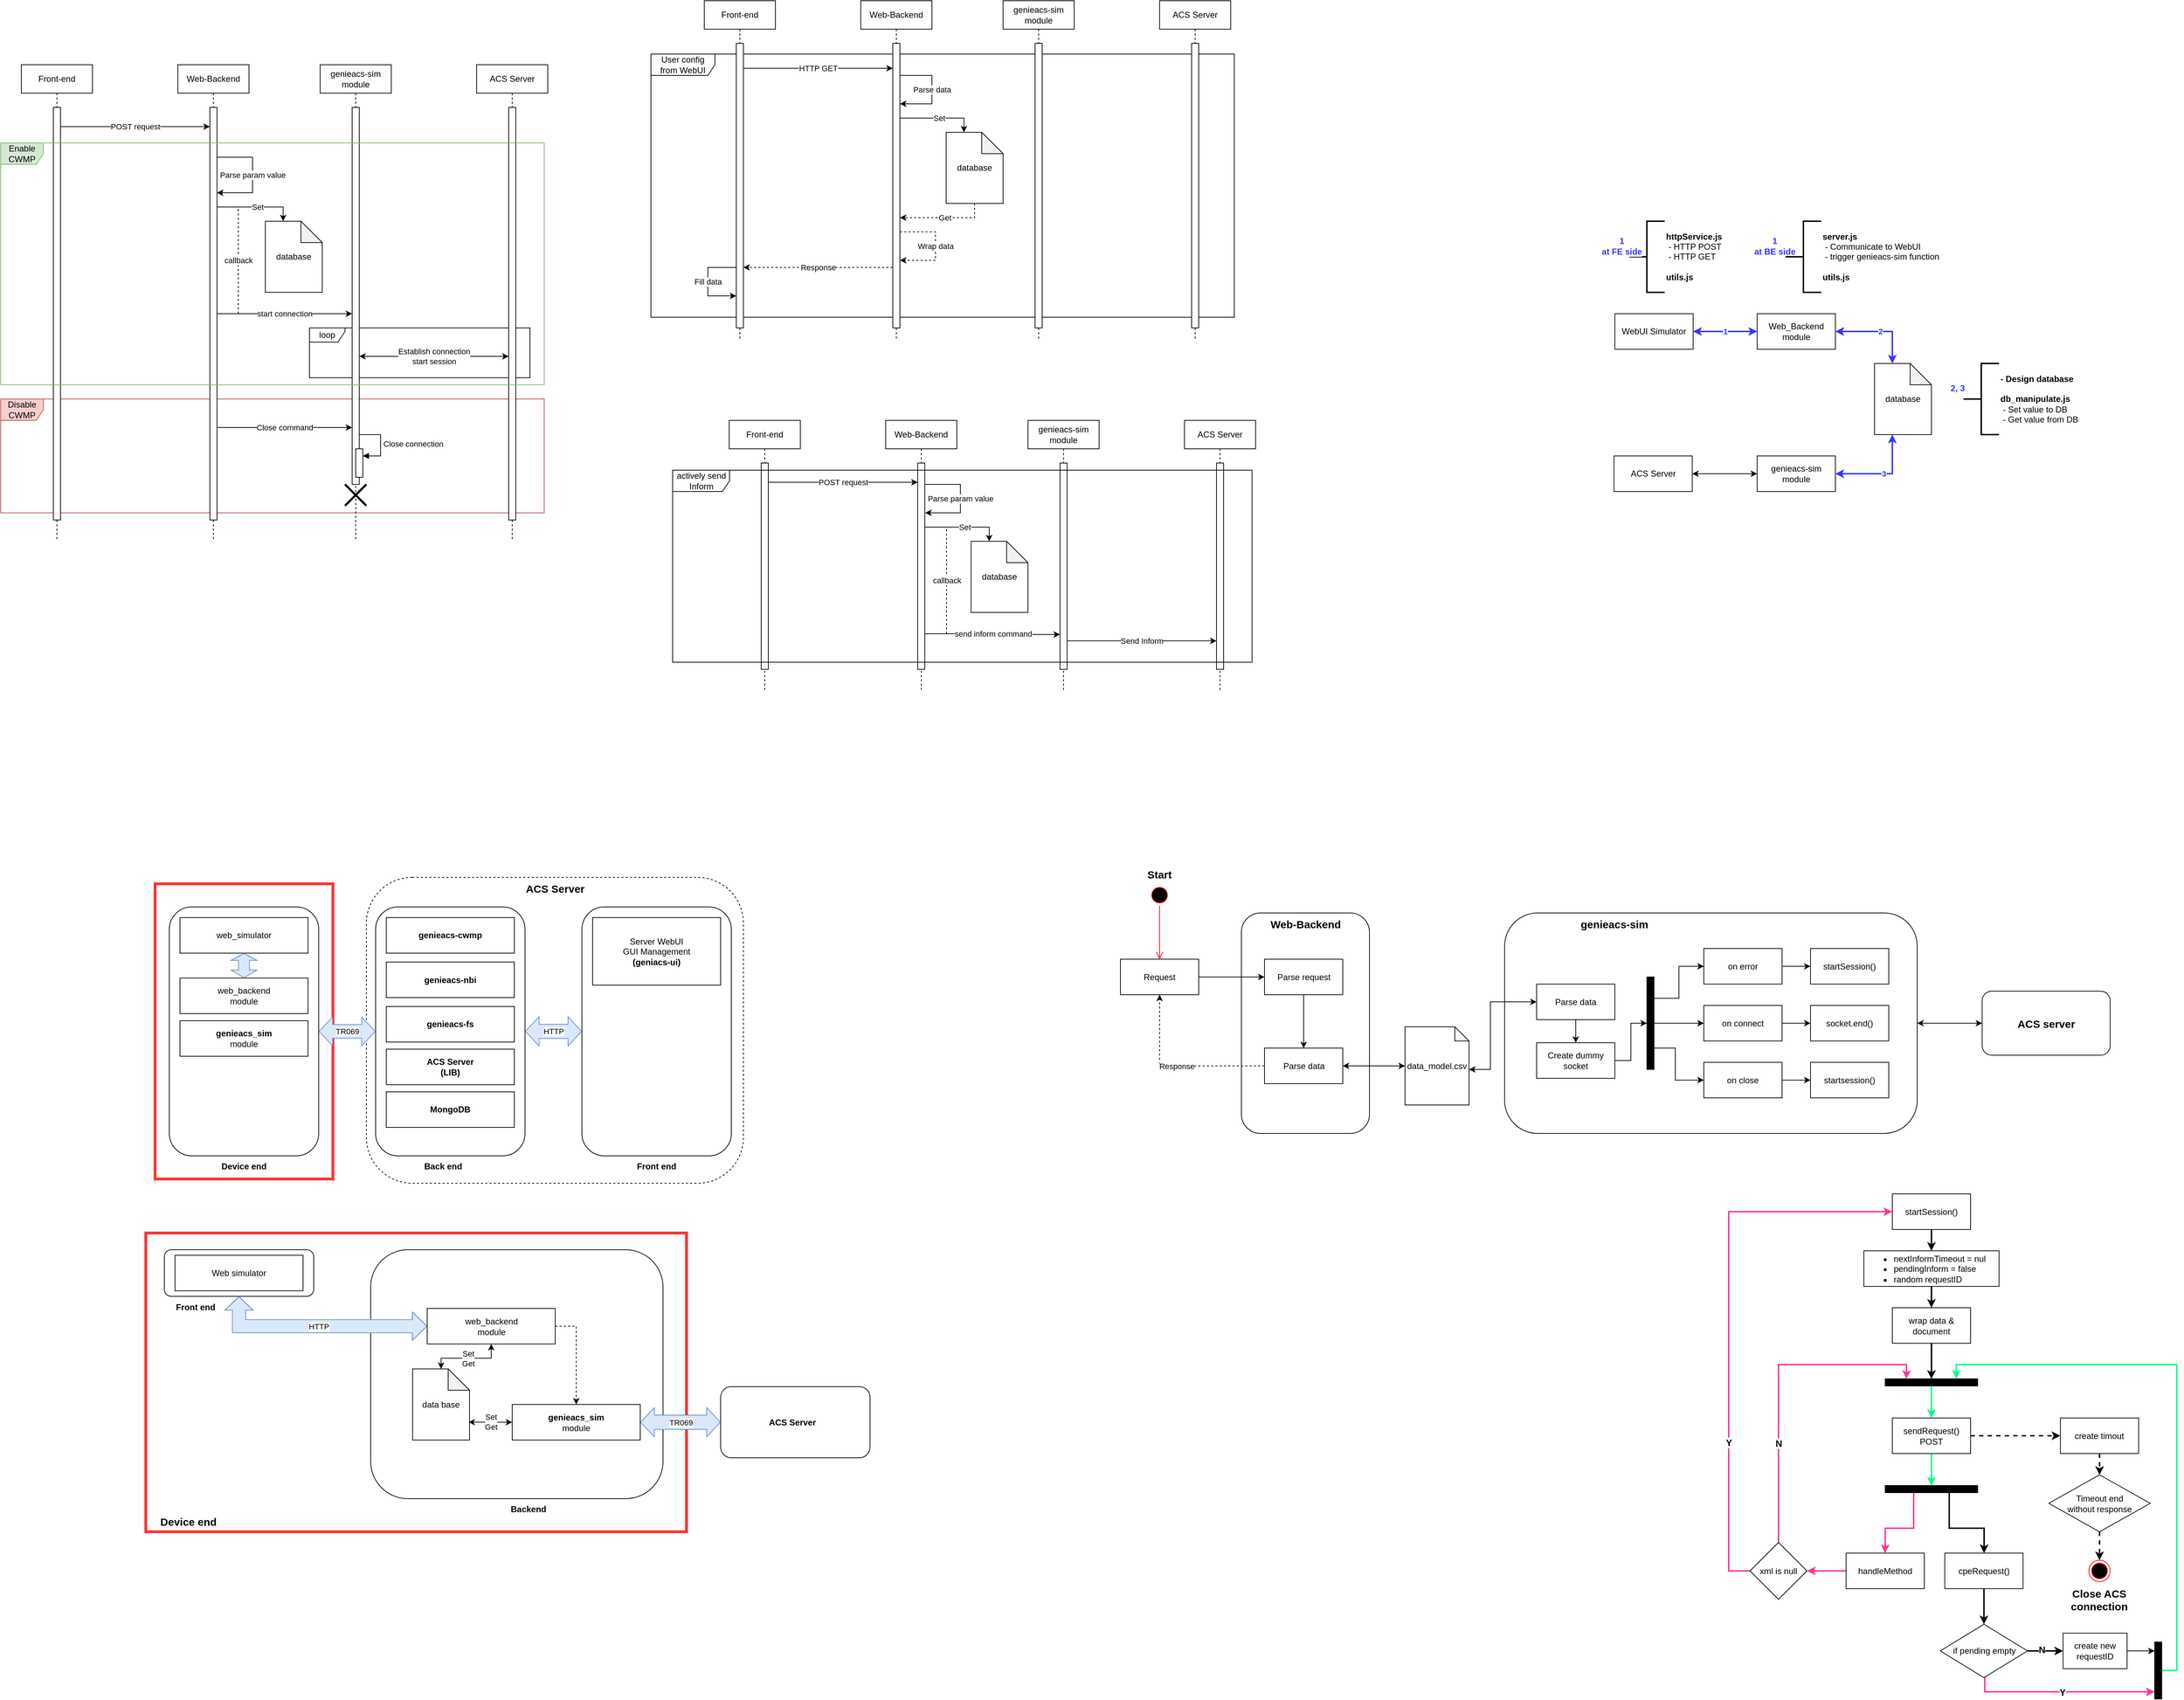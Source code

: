 <mxfile version="23.1.5" type="device">
  <diagram name="Page-1" id="920D0bnUf0v4UWs8WVY2">
    <mxGraphModel dx="3040" dy="1873" grid="1" gridSize="10" guides="1" tooltips="1" connect="1" arrows="1" fold="1" page="1" pageScale="1" pageWidth="850" pageHeight="1100" math="0" shadow="0">
      <root>
        <mxCell id="0" />
        <mxCell id="1" parent="0" />
        <mxCell id="z2xaD7FAKLGy1QCzAx4l-20" value="Disable CWMP" style="shape=umlFrame;whiteSpace=wrap;html=1;pointerEvents=0;fillColor=#f8cecc;strokeColor=#b85450;" vertex="1" parent="1">
          <mxGeometry x="26" y="600" width="764" height="160" as="geometry" />
        </mxCell>
        <mxCell id="z2xaD7FAKLGy1QCzAx4l-15" value="loop" style="shape=umlFrame;whiteSpace=wrap;html=1;pointerEvents=0;width=50;height=20;" vertex="1" parent="1">
          <mxGeometry x="460" y="500" width="310" height="70" as="geometry" />
        </mxCell>
        <mxCell id="z2xaD7FAKLGy1QCzAx4l-6" value="User config from WebUI" style="shape=umlFrame;whiteSpace=wrap;html=1;pointerEvents=0;width=90;height=30;" vertex="1" parent="1">
          <mxGeometry x="940" y="115" width="820" height="370" as="geometry" />
        </mxCell>
        <mxCell id="9g7T9j7MAoSJXBejlpkE-58" value="" style="rounded=0;whiteSpace=wrap;html=1;strokeColor=#FF3333;strokeWidth=4;" parent="1" vertex="1">
          <mxGeometry x="230" y="1772.5" width="760" height="420" as="geometry" />
        </mxCell>
        <mxCell id="9g7T9j7MAoSJXBejlpkE-55" value="" style="rounded=1;whiteSpace=wrap;html=1;dashed=1;" parent="1" vertex="1">
          <mxGeometry x="540" y="1272.5" width="530" height="430" as="geometry" />
        </mxCell>
        <mxCell id="9g7T9j7MAoSJXBejlpkE-24" value="" style="rounded=1;whiteSpace=wrap;html=1;" parent="1" vertex="1">
          <mxGeometry x="256" y="1796" width="210" height="65.5" as="geometry" />
        </mxCell>
        <mxCell id="9g7T9j7MAoSJXBejlpkE-26" value="" style="rounded=1;whiteSpace=wrap;html=1;" parent="1" vertex="1">
          <mxGeometry x="546" y="1796" width="411" height="350" as="geometry" />
        </mxCell>
        <mxCell id="9g7T9j7MAoSJXBejlpkE-27" value="" style="rounded=1;whiteSpace=wrap;html=1;" parent="1" vertex="1">
          <mxGeometry x="1038" y="1988.5" width="210" height="100" as="geometry" />
        </mxCell>
        <mxCell id="9g7T9j7MAoSJXBejlpkE-20" value="" style="rounded=0;whiteSpace=wrap;html=1;strokeColor=#FF3333;strokeWidth=4;" parent="1" vertex="1">
          <mxGeometry x="243" y="1281.5" width="250" height="415" as="geometry" />
        </mxCell>
        <mxCell id="dyV9W-r_03pvVqOs8cW6-160" value="" style="rounded=1;whiteSpace=wrap;html=1;" parent="1" vertex="1">
          <mxGeometry x="2140" y="1322.5" width="580" height="310" as="geometry" />
        </mxCell>
        <mxCell id="dyV9W-r_03pvVqOs8cW6-150" value="" style="rounded=1;whiteSpace=wrap;html=1;" parent="1" vertex="1">
          <mxGeometry x="1770" y="1322.5" width="180" height="310" as="geometry" />
        </mxCell>
        <mxCell id="dyV9W-r_03pvVqOs8cW6-1" value="Front-end" style="shape=umlLifeline;perimeter=lifelinePerimeter;whiteSpace=wrap;html=1;container=1;dropTarget=0;collapsible=0;recursiveResize=0;outlineConnect=0;portConstraint=eastwest;newEdgeStyle={&quot;curved&quot;:0,&quot;rounded&quot;:0};" parent="1" vertex="1">
          <mxGeometry x="55" y="130" width="100" height="670" as="geometry" />
        </mxCell>
        <mxCell id="dyV9W-r_03pvVqOs8cW6-7" value="" style="html=1;points=[[0,0,0,0,5],[0,1,0,0,-5],[1,0,0,0,5],[1,1,0,0,-5]];perimeter=orthogonalPerimeter;outlineConnect=0;targetShapes=umlLifeline;portConstraint=eastwest;newEdgeStyle={&quot;curved&quot;:0,&quot;rounded&quot;:0};" parent="dyV9W-r_03pvVqOs8cW6-1" vertex="1">
          <mxGeometry x="45" y="60" width="10" height="580" as="geometry" />
        </mxCell>
        <mxCell id="dyV9W-r_03pvVqOs8cW6-2" value="Web-Backend" style="shape=umlLifeline;perimeter=lifelinePerimeter;whiteSpace=wrap;html=1;container=1;dropTarget=0;collapsible=0;recursiveResize=0;outlineConnect=0;portConstraint=eastwest;newEdgeStyle={&quot;curved&quot;:0,&quot;rounded&quot;:0};" parent="1" vertex="1">
          <mxGeometry x="275" y="130" width="100" height="670" as="geometry" />
        </mxCell>
        <mxCell id="dyV9W-r_03pvVqOs8cW6-8" value="" style="html=1;points=[[0,0,0,0,5],[0,1,0,0,-5],[1,0,0,0,5],[1,1,0,0,-5]];perimeter=orthogonalPerimeter;outlineConnect=0;targetShapes=umlLifeline;portConstraint=eastwest;newEdgeStyle={&quot;curved&quot;:0,&quot;rounded&quot;:0};" parent="dyV9W-r_03pvVqOs8cW6-2" vertex="1">
          <mxGeometry x="45" y="60" width="10" height="580" as="geometry" />
        </mxCell>
        <mxCell id="dyV9W-r_03pvVqOs8cW6-13" value="Parse param value" style="edgeStyle=orthogonalEdgeStyle;rounded=0;orthogonalLoop=1;jettySize=auto;html=1;curved=0;" parent="dyV9W-r_03pvVqOs8cW6-2" edge="1">
          <mxGeometry relative="1" as="geometry">
            <Array as="points">
              <mxPoint x="105" y="130" />
              <mxPoint x="105" y="180" />
            </Array>
            <mxPoint x="55" y="130" as="sourcePoint" />
            <mxPoint x="55" y="180" as="targetPoint" />
          </mxGeometry>
        </mxCell>
        <mxCell id="dyV9W-r_03pvVqOs8cW6-3" value="genieacs-sim&lt;br&gt;module" style="shape=umlLifeline;perimeter=lifelinePerimeter;whiteSpace=wrap;html=1;container=1;dropTarget=0;collapsible=0;recursiveResize=0;outlineConnect=0;portConstraint=eastwest;newEdgeStyle={&quot;curved&quot;:0,&quot;rounded&quot;:0};" parent="1" vertex="1">
          <mxGeometry x="475" y="130" width="100" height="670" as="geometry" />
        </mxCell>
        <mxCell id="dyV9W-r_03pvVqOs8cW6-9" value="" style="html=1;points=[[0,0,0,0,5],[0,1,0,0,-5],[1,0,0,0,5],[1,1,0,0,-5]];perimeter=orthogonalPerimeter;outlineConnect=0;targetShapes=umlLifeline;portConstraint=eastwest;newEdgeStyle={&quot;curved&quot;:0,&quot;rounded&quot;:0};" parent="dyV9W-r_03pvVqOs8cW6-3" vertex="1">
          <mxGeometry x="45" y="60" width="10" height="530" as="geometry" />
        </mxCell>
        <mxCell id="z2xaD7FAKLGy1QCzAx4l-23" value="" style="html=1;points=[[0,0,0,0,5],[0,1,0,0,-5],[1,0,0,0,5],[1,1,0,0,-5]];perimeter=orthogonalPerimeter;outlineConnect=0;targetShapes=umlLifeline;portConstraint=eastwest;newEdgeStyle={&quot;curved&quot;:0,&quot;rounded&quot;:0};" vertex="1" parent="dyV9W-r_03pvVqOs8cW6-3">
          <mxGeometry x="50" y="540" width="10" height="40" as="geometry" />
        </mxCell>
        <mxCell id="z2xaD7FAKLGy1QCzAx4l-24" value="Close connection" style="html=1;align=left;spacingLeft=2;endArrow=block;rounded=0;edgeStyle=orthogonalEdgeStyle;curved=0;rounded=0;" edge="1" target="z2xaD7FAKLGy1QCzAx4l-23" parent="dyV9W-r_03pvVqOs8cW6-3">
          <mxGeometry relative="1" as="geometry">
            <mxPoint x="55" y="520" as="sourcePoint" />
            <Array as="points">
              <mxPoint x="85" y="550" />
            </Array>
          </mxGeometry>
        </mxCell>
        <mxCell id="z2xaD7FAKLGy1QCzAx4l-25" value="" style="shape=umlDestroy;whiteSpace=wrap;html=1;strokeWidth=3;targetShapes=umlLifeline;" vertex="1" parent="dyV9W-r_03pvVqOs8cW6-3">
          <mxGeometry x="35" y="590" width="30" height="30" as="geometry" />
        </mxCell>
        <mxCell id="dyV9W-r_03pvVqOs8cW6-4" value="ACS Server" style="shape=umlLifeline;perimeter=lifelinePerimeter;whiteSpace=wrap;html=1;container=1;dropTarget=0;collapsible=0;recursiveResize=0;outlineConnect=0;portConstraint=eastwest;newEdgeStyle={&quot;curved&quot;:0,&quot;rounded&quot;:0};" parent="1" vertex="1">
          <mxGeometry x="695" y="130" width="100" height="670" as="geometry" />
        </mxCell>
        <mxCell id="dyV9W-r_03pvVqOs8cW6-10" value="" style="html=1;points=[[0,0,0,0,5],[0,1,0,0,-5],[1,0,0,0,5],[1,1,0,0,-5]];perimeter=orthogonalPerimeter;outlineConnect=0;targetShapes=umlLifeline;portConstraint=eastwest;newEdgeStyle={&quot;curved&quot;:0,&quot;rounded&quot;:0};" parent="dyV9W-r_03pvVqOs8cW6-4" vertex="1">
          <mxGeometry x="45" y="60" width="10" height="580" as="geometry" />
        </mxCell>
        <mxCell id="dyV9W-r_03pvVqOs8cW6-12" value="POST request" style="edgeStyle=orthogonalEdgeStyle;rounded=0;orthogonalLoop=1;jettySize=auto;html=1;curved=0;" parent="1" source="dyV9W-r_03pvVqOs8cW6-7" target="dyV9W-r_03pvVqOs8cW6-8" edge="1">
          <mxGeometry x="0.001" relative="1" as="geometry">
            <Array as="points">
              <mxPoint x="221" y="217" />
              <mxPoint x="221" y="217" />
            </Array>
            <mxPoint as="offset" />
          </mxGeometry>
        </mxCell>
        <mxCell id="dyV9W-r_03pvVqOs8cW6-16" value="S" style="ellipse;html=1;shape=startState;fillColor=#000000;strokeColor=#ff0000;" parent="1" vertex="1">
          <mxGeometry x="1640" y="1282.5" width="30" height="30" as="geometry" />
        </mxCell>
        <mxCell id="dyV9W-r_03pvVqOs8cW6-17" value="" style="edgeStyle=orthogonalEdgeStyle;html=1;verticalAlign=bottom;endArrow=open;endSize=8;strokeColor=#ff0000;rounded=0;entryX=0.5;entryY=0;entryDx=0;entryDy=0;" parent="1" source="dyV9W-r_03pvVqOs8cW6-16" target="dyV9W-r_03pvVqOs8cW6-19" edge="1">
          <mxGeometry relative="1" as="geometry">
            <mxPoint x="1740" y="1292.5" as="targetPoint" />
            <Array as="points" />
          </mxGeometry>
        </mxCell>
        <mxCell id="dyV9W-r_03pvVqOs8cW6-166" style="edgeStyle=orthogonalEdgeStyle;rounded=0;orthogonalLoop=1;jettySize=auto;html=1;entryX=0;entryY=0.5;entryDx=0;entryDy=0;startArrow=none;startFill=0;" parent="1" source="dyV9W-r_03pvVqOs8cW6-19" target="dyV9W-r_03pvVqOs8cW6-163" edge="1">
          <mxGeometry relative="1" as="geometry" />
        </mxCell>
        <mxCell id="dyV9W-r_03pvVqOs8cW6-19" value="Request" style="html=1;whiteSpace=wrap;" parent="1" vertex="1">
          <mxGeometry x="1600" y="1387.5" width="110" height="50" as="geometry" />
        </mxCell>
        <mxCell id="dyV9W-r_03pvVqOs8cW6-169" style="edgeStyle=orthogonalEdgeStyle;rounded=0;orthogonalLoop=1;jettySize=auto;html=1;startArrow=classic;startFill=1;" parent="1" source="dyV9W-r_03pvVqOs8cW6-20" target="dyV9W-r_03pvVqOs8cW6-90" edge="1">
          <mxGeometry relative="1" as="geometry">
            <Array as="points">
              <mxPoint x="1930" y="1537.5" />
              <mxPoint x="1930" y="1537.5" />
            </Array>
          </mxGeometry>
        </mxCell>
        <mxCell id="z2xaD7FAKLGy1QCzAx4l-5" value="Response" style="edgeStyle=orthogonalEdgeStyle;rounded=0;orthogonalLoop=1;jettySize=auto;html=1;entryX=0.5;entryY=1;entryDx=0;entryDy=0;dashed=1;" edge="1" parent="1" source="dyV9W-r_03pvVqOs8cW6-20" target="dyV9W-r_03pvVqOs8cW6-19">
          <mxGeometry relative="1" as="geometry" />
        </mxCell>
        <mxCell id="dyV9W-r_03pvVqOs8cW6-20" value="Parse data" style="html=1;whiteSpace=wrap;" parent="1" vertex="1">
          <mxGeometry x="1802.5" y="1512.5" width="110" height="50" as="geometry" />
        </mxCell>
        <mxCell id="dyV9W-r_03pvVqOs8cW6-171" style="edgeStyle=orthogonalEdgeStyle;rounded=0;orthogonalLoop=1;jettySize=auto;html=1;entryX=0.5;entryY=0;entryDx=0;entryDy=0;" parent="1" source="dyV9W-r_03pvVqOs8cW6-21" target="dyV9W-r_03pvVqOs8cW6-156" edge="1">
          <mxGeometry relative="1" as="geometry" />
        </mxCell>
        <mxCell id="dyV9W-r_03pvVqOs8cW6-21" value="Parse data" style="html=1;whiteSpace=wrap;" parent="1" vertex="1">
          <mxGeometry x="2185" y="1422.5" width="110" height="50" as="geometry" />
        </mxCell>
        <mxCell id="dyV9W-r_03pvVqOs8cW6-22" value="socket.end()" style="html=1;whiteSpace=wrap;" parent="1" vertex="1">
          <mxGeometry x="2570" y="1452.5" width="110" height="50" as="geometry" />
        </mxCell>
        <mxCell id="dyV9W-r_03pvVqOs8cW6-23" value="startSession()" style="html=1;whiteSpace=wrap;" parent="1" vertex="1">
          <mxGeometry x="2570" y="1372.5" width="110" height="50" as="geometry" />
        </mxCell>
        <mxCell id="dyV9W-r_03pvVqOs8cW6-180" style="edgeStyle=orthogonalEdgeStyle;rounded=0;orthogonalLoop=1;jettySize=auto;html=1;curved=0;entryX=0;entryY=0.5;entryDx=0;entryDy=0;" parent="1" source="dyV9W-r_03pvVqOs8cW6-32" target="dyV9W-r_03pvVqOs8cW6-176" edge="1">
          <mxGeometry relative="1" as="geometry">
            <Array as="points">
              <mxPoint x="2385" y="1442.5" />
              <mxPoint x="2385" y="1397.5" />
            </Array>
          </mxGeometry>
        </mxCell>
        <mxCell id="dyV9W-r_03pvVqOs8cW6-181" style="edgeStyle=orthogonalEdgeStyle;rounded=0;orthogonalLoop=1;jettySize=auto;html=1;curved=0;entryX=0;entryY=0.5;entryDx=0;entryDy=0;" parent="1" source="dyV9W-r_03pvVqOs8cW6-32" target="dyV9W-r_03pvVqOs8cW6-177" edge="1">
          <mxGeometry relative="1" as="geometry" />
        </mxCell>
        <mxCell id="dyV9W-r_03pvVqOs8cW6-182" style="edgeStyle=orthogonalEdgeStyle;rounded=0;orthogonalLoop=1;jettySize=auto;html=1;curved=0;entryX=0;entryY=0.5;entryDx=0;entryDy=0;" parent="1" source="dyV9W-r_03pvVqOs8cW6-32" target="dyV9W-r_03pvVqOs8cW6-178" edge="1">
          <mxGeometry relative="1" as="geometry">
            <Array as="points">
              <mxPoint x="2380" y="1512.5" />
              <mxPoint x="2380" y="1557.5" />
            </Array>
          </mxGeometry>
        </mxCell>
        <mxCell id="dyV9W-r_03pvVqOs8cW6-32" value="" style="html=1;points=[[0,0,0,0,5],[0,1,0,0,-5],[1,0,0,0,5],[1,1,0,0,-5]];perimeter=orthogonalPerimeter;outlineConnect=0;targetShapes=umlLifeline;portConstraint=eastwest;newEdgeStyle={&quot;curved&quot;:0,&quot;rounded&quot;:0};fillColor=#000000;" parent="1" vertex="1">
          <mxGeometry x="2340" y="1412.5" width="10" height="130" as="geometry" />
        </mxCell>
        <mxCell id="dyV9W-r_03pvVqOs8cW6-35" value="startsession()" style="html=1;whiteSpace=wrap;" parent="1" vertex="1">
          <mxGeometry x="2570" y="1532.5" width="110" height="50" as="geometry" />
        </mxCell>
        <mxCell id="dyV9W-r_03pvVqOs8cW6-113" style="edgeStyle=orthogonalEdgeStyle;rounded=0;orthogonalLoop=1;jettySize=auto;html=1;entryX=0.5;entryY=0;entryDx=0;entryDy=0;strokeWidth=2;" parent="1" source="dyV9W-r_03pvVqOs8cW6-43" target="dyV9W-r_03pvVqOs8cW6-44" edge="1">
          <mxGeometry relative="1" as="geometry" />
        </mxCell>
        <mxCell id="dyV9W-r_03pvVqOs8cW6-43" value="startSession()" style="html=1;whiteSpace=wrap;" parent="1" vertex="1">
          <mxGeometry x="2685" y="1717.5" width="110" height="50" as="geometry" />
        </mxCell>
        <mxCell id="dyV9W-r_03pvVqOs8cW6-114" style="edgeStyle=orthogonalEdgeStyle;rounded=0;orthogonalLoop=1;jettySize=auto;html=1;entryX=0.5;entryY=0;entryDx=0;entryDy=0;strokeWidth=2;" parent="1" source="dyV9W-r_03pvVqOs8cW6-44" target="dyV9W-r_03pvVqOs8cW6-46" edge="1">
          <mxGeometry relative="1" as="geometry" />
        </mxCell>
        <mxCell id="dyV9W-r_03pvVqOs8cW6-44" value="&lt;ul&gt;&lt;li&gt;nextInformTimeout = nul&lt;/li&gt;&lt;li&gt;pendingInform = false&lt;/li&gt;&lt;li&gt;random requestID&lt;/li&gt;&lt;/ul&gt;" style="html=1;whiteSpace=wrap;align=left;" parent="1" vertex="1">
          <mxGeometry x="2645" y="1797.5" width="190" height="50" as="geometry" />
        </mxCell>
        <mxCell id="dyV9W-r_03pvVqOs8cW6-141" value="" style="edgeStyle=orthogonalEdgeStyle;rounded=0;orthogonalLoop=1;jettySize=auto;html=1;strokeWidth=2;" parent="1" source="dyV9W-r_03pvVqOs8cW6-46" target="dyV9W-r_03pvVqOs8cW6-198" edge="1">
          <mxGeometry relative="1" as="geometry">
            <Array as="points">
              <mxPoint x="2740" y="1967.5" />
              <mxPoint x="2740" y="1967.5" />
            </Array>
          </mxGeometry>
        </mxCell>
        <mxCell id="dyV9W-r_03pvVqOs8cW6-46" value="wrap data &amp;amp; document" style="html=1;whiteSpace=wrap;" parent="1" vertex="1">
          <mxGeometry x="2685" y="1877.5" width="110" height="50" as="geometry" />
        </mxCell>
        <mxCell id="dyV9W-r_03pvVqOs8cW6-209" value="" style="edgeStyle=orthogonalEdgeStyle;rounded=0;orthogonalLoop=1;jettySize=auto;html=1;strokeWidth=2;strokeColor=#00FF80;" parent="1" source="dyV9W-r_03pvVqOs8cW6-48" target="dyV9W-r_03pvVqOs8cW6-208" edge="1">
          <mxGeometry relative="1" as="geometry">
            <Array as="points">
              <mxPoint x="2740" y="2127.5" />
              <mxPoint x="2740" y="2127.5" />
            </Array>
          </mxGeometry>
        </mxCell>
        <mxCell id="dyV9W-r_03pvVqOs8cW6-218" style="edgeStyle=orthogonalEdgeStyle;rounded=0;orthogonalLoop=1;jettySize=auto;html=1;entryX=0;entryY=0.5;entryDx=0;entryDy=0;dashed=1;strokeWidth=2;" parent="1" source="dyV9W-r_03pvVqOs8cW6-48" target="dyV9W-r_03pvVqOs8cW6-62" edge="1">
          <mxGeometry relative="1" as="geometry" />
        </mxCell>
        <mxCell id="dyV9W-r_03pvVqOs8cW6-48" value="sendRequest()&lt;br&gt;POST" style="html=1;whiteSpace=wrap;" parent="1" vertex="1">
          <mxGeometry x="2685" y="2032.5" width="110" height="50" as="geometry" />
        </mxCell>
        <mxCell id="dyV9W-r_03pvVqOs8cW6-142" value="" style="edgeStyle=orthogonalEdgeStyle;rounded=0;orthogonalLoop=1;jettySize=auto;html=1;strokeColor=#000000;strokeWidth=2;" parent="1" source="dyV9W-r_03pvVqOs8cW6-52" target="dyV9W-r_03pvVqOs8cW6-53" edge="1">
          <mxGeometry relative="1" as="geometry" />
        </mxCell>
        <mxCell id="dyV9W-r_03pvVqOs8cW6-52" value="cpeRequest()" style="html=1;whiteSpace=wrap;" parent="1" vertex="1">
          <mxGeometry x="2758.75" y="2222.5" width="110" height="50" as="geometry" />
        </mxCell>
        <mxCell id="dyV9W-r_03pvVqOs8cW6-202" value="N" style="edgeStyle=orthogonalEdgeStyle;rounded=0;orthogonalLoop=1;jettySize=auto;html=1;fontStyle=1;strokeColor=#000000;strokeWidth=2;fontSize=13;" parent="1" source="dyV9W-r_03pvVqOs8cW6-53" target="dyV9W-r_03pvVqOs8cW6-195" edge="1">
          <mxGeometry x="-0.2" y="3" relative="1" as="geometry">
            <mxPoint y="1" as="offset" />
          </mxGeometry>
        </mxCell>
        <mxCell id="dyV9W-r_03pvVqOs8cW6-213" value="Y" style="edgeStyle=orthogonalEdgeStyle;rounded=0;orthogonalLoop=1;jettySize=auto;html=1;fontStyle=1;strokeWidth=2;fillColor=#d80073;strokeColor=#FF3399;fontSize=13;" parent="1" source="dyV9W-r_03pvVqOs8cW6-53" target="dyV9W-r_03pvVqOs8cW6-203" edge="1">
          <mxGeometry relative="1" as="geometry">
            <Array as="points">
              <mxPoint x="2815" y="2417.5" />
            </Array>
          </mxGeometry>
        </mxCell>
        <mxCell id="dyV9W-r_03pvVqOs8cW6-53" value="if pending empty" style="rhombus;whiteSpace=wrap;html=1;" parent="1" vertex="1">
          <mxGeometry x="2752.5" y="2322.5" width="122.5" height="75" as="geometry" />
        </mxCell>
        <mxCell id="dyV9W-r_03pvVqOs8cW6-148" value="Y" style="edgeStyle=orthogonalEdgeStyle;rounded=0;orthogonalLoop=1;jettySize=auto;html=1;entryX=0;entryY=0.5;entryDx=0;entryDy=0;exitX=0;exitY=0.5;exitDx=0;exitDy=0;strokeColor=#FF3399;strokeWidth=2;fontStyle=1;fontSize=13;" parent="1" source="dyV9W-r_03pvVqOs8cW6-58" target="dyV9W-r_03pvVqOs8cW6-43" edge="1">
          <mxGeometry x="-0.451" relative="1" as="geometry">
            <Array as="points">
              <mxPoint x="2455" y="2247.5" />
              <mxPoint x="2455" y="1742.5" />
            </Array>
            <mxPoint y="-1" as="offset" />
          </mxGeometry>
        </mxCell>
        <mxCell id="dyV9W-r_03pvVqOs8cW6-199" value="N" style="edgeStyle=orthogonalEdgeStyle;rounded=0;orthogonalLoop=1;jettySize=auto;html=1;fontSize=13;fontStyle=1;strokeColor=#FF3399;strokeWidth=2;" parent="1" source="dyV9W-r_03pvVqOs8cW6-58" target="dyV9W-r_03pvVqOs8cW6-198" edge="1">
          <mxGeometry x="-0.378" relative="1" as="geometry">
            <Array as="points">
              <mxPoint x="2525" y="1957.5" />
              <mxPoint x="2705" y="1957.5" />
            </Array>
            <mxPoint as="offset" />
          </mxGeometry>
        </mxCell>
        <mxCell id="dyV9W-r_03pvVqOs8cW6-58" value="xml is null" style="rhombus;whiteSpace=wrap;html=1;" parent="1" vertex="1">
          <mxGeometry x="2485" y="2207.5" width="80" height="80" as="geometry" />
        </mxCell>
        <mxCell id="dyV9W-r_03pvVqOs8cW6-220" value="" style="edgeStyle=orthogonalEdgeStyle;rounded=0;orthogonalLoop=1;jettySize=auto;html=1;strokeWidth=2;dashed=1;" parent="1" source="dyV9W-r_03pvVqOs8cW6-62" target="dyV9W-r_03pvVqOs8cW6-219" edge="1">
          <mxGeometry relative="1" as="geometry" />
        </mxCell>
        <mxCell id="dyV9W-r_03pvVqOs8cW6-62" value="create timout" style="html=1;whiteSpace=wrap;" parent="1" vertex="1">
          <mxGeometry x="2921.25" y="2032.5" width="110" height="50" as="geometry" />
        </mxCell>
        <mxCell id="dyV9W-r_03pvVqOs8cW6-63" value="Establish connection&lt;br&gt;start session" style="edgeStyle=orthogonalEdgeStyle;rounded=0;orthogonalLoop=1;jettySize=auto;html=1;curved=0;startArrow=classic;startFill=1;" parent="1" edge="1">
          <mxGeometry x="0.002" relative="1" as="geometry">
            <Array as="points">
              <mxPoint x="640" y="540" />
              <mxPoint x="640" y="540" />
            </Array>
            <mxPoint as="offset" />
            <mxPoint x="530" y="540" as="sourcePoint" />
            <mxPoint x="740" y="540" as="targetPoint" />
          </mxGeometry>
        </mxCell>
        <mxCell id="dyV9W-r_03pvVqOs8cW6-172" style="edgeStyle=orthogonalEdgeStyle;rounded=0;orthogonalLoop=1;jettySize=auto;html=1;entryX=0;entryY=0.5;entryDx=0;entryDy=0;startArrow=classic;startFill=1;" parent="1" source="dyV9W-r_03pvVqOs8cW6-90" target="dyV9W-r_03pvVqOs8cW6-21" edge="1">
          <mxGeometry relative="1" as="geometry">
            <Array as="points">
              <mxPoint x="2120" y="1542.5" />
              <mxPoint x="2120" y="1447.5" />
            </Array>
          </mxGeometry>
        </mxCell>
        <mxCell id="dyV9W-r_03pvVqOs8cW6-90" value="data_model.csv" style="shape=note;size=20;whiteSpace=wrap;html=1;" parent="1" vertex="1">
          <mxGeometry x="2000" y="1482.5" width="90" height="110" as="geometry" />
        </mxCell>
        <mxCell id="dyV9W-r_03pvVqOs8cW6-149" value="" style="edgeStyle=orthogonalEdgeStyle;rounded=0;orthogonalLoop=1;jettySize=auto;html=1;fillColor=#d80073;strokeColor=#FF3399;strokeWidth=2;" parent="1" source="dyV9W-r_03pvVqOs8cW6-146" target="dyV9W-r_03pvVqOs8cW6-58" edge="1">
          <mxGeometry relative="1" as="geometry" />
        </mxCell>
        <mxCell id="dyV9W-r_03pvVqOs8cW6-146" value="handleMethod" style="html=1;whiteSpace=wrap;" parent="1" vertex="1">
          <mxGeometry x="2620" y="2222.5" width="110" height="50" as="geometry" />
        </mxCell>
        <mxCell id="dyV9W-r_03pvVqOs8cW6-151" value="&lt;span style=&quot;font-size: 15px;&quot;&gt;Web-Backend&lt;/span&gt;" style="text;html=1;align=center;verticalAlign=middle;whiteSpace=wrap;rounded=0;fontSize=15;fontStyle=1" parent="1" vertex="1">
          <mxGeometry x="1802.5" y="1322.5" width="115" height="30" as="geometry" />
        </mxCell>
        <mxCell id="dyV9W-r_03pvVqOs8cW6-179" style="edgeStyle=orthogonalEdgeStyle;rounded=0;orthogonalLoop=1;jettySize=auto;html=1;" parent="1" source="dyV9W-r_03pvVqOs8cW6-156" target="dyV9W-r_03pvVqOs8cW6-32" edge="1">
          <mxGeometry relative="1" as="geometry" />
        </mxCell>
        <mxCell id="dyV9W-r_03pvVqOs8cW6-156" value="Create dummy socket" style="html=1;whiteSpace=wrap;" parent="1" vertex="1">
          <mxGeometry x="2185" y="1505" width="110" height="50" as="geometry" />
        </mxCell>
        <mxCell id="dyV9W-r_03pvVqOs8cW6-161" value="&lt;span style=&quot;font-size: 15px;&quot;&gt;genieacs-sim&lt;/span&gt;" style="text;html=1;align=center;verticalAlign=middle;whiteSpace=wrap;rounded=0;fontSize=15;fontStyle=1" parent="1" vertex="1">
          <mxGeometry x="2232.5" y="1322.5" width="122.5" height="30" as="geometry" />
        </mxCell>
        <mxCell id="dyV9W-r_03pvVqOs8cW6-165" style="edgeStyle=orthogonalEdgeStyle;rounded=0;orthogonalLoop=1;jettySize=auto;html=1;entryX=0.5;entryY=0;entryDx=0;entryDy=0;" parent="1" source="dyV9W-r_03pvVqOs8cW6-163" target="dyV9W-r_03pvVqOs8cW6-20" edge="1">
          <mxGeometry relative="1" as="geometry" />
        </mxCell>
        <mxCell id="dyV9W-r_03pvVqOs8cW6-163" value="Parse request" style="rounded=0;whiteSpace=wrap;html=1;" parent="1" vertex="1">
          <mxGeometry x="1802.5" y="1387.5" width="110" height="50" as="geometry" />
        </mxCell>
        <mxCell id="dyV9W-r_03pvVqOs8cW6-183" value="" style="edgeStyle=orthogonalEdgeStyle;rounded=0;orthogonalLoop=1;jettySize=auto;html=1;" parent="1" source="dyV9W-r_03pvVqOs8cW6-176" target="dyV9W-r_03pvVqOs8cW6-23" edge="1">
          <mxGeometry relative="1" as="geometry" />
        </mxCell>
        <mxCell id="dyV9W-r_03pvVqOs8cW6-176" value="on error" style="rounded=0;whiteSpace=wrap;html=1;" parent="1" vertex="1">
          <mxGeometry x="2420" y="1372.5" width="110" height="50" as="geometry" />
        </mxCell>
        <mxCell id="dyV9W-r_03pvVqOs8cW6-184" value="" style="edgeStyle=orthogonalEdgeStyle;rounded=0;orthogonalLoop=1;jettySize=auto;html=1;" parent="1" source="dyV9W-r_03pvVqOs8cW6-177" target="dyV9W-r_03pvVqOs8cW6-22" edge="1">
          <mxGeometry relative="1" as="geometry" />
        </mxCell>
        <mxCell id="dyV9W-r_03pvVqOs8cW6-177" value="on connect" style="rounded=0;whiteSpace=wrap;html=1;" parent="1" vertex="1">
          <mxGeometry x="2420" y="1452.5" width="110" height="50" as="geometry" />
        </mxCell>
        <mxCell id="dyV9W-r_03pvVqOs8cW6-185" value="" style="edgeStyle=orthogonalEdgeStyle;rounded=0;orthogonalLoop=1;jettySize=auto;html=1;" parent="1" source="dyV9W-r_03pvVqOs8cW6-178" target="dyV9W-r_03pvVqOs8cW6-35" edge="1">
          <mxGeometry relative="1" as="geometry" />
        </mxCell>
        <mxCell id="dyV9W-r_03pvVqOs8cW6-178" value="on close" style="rounded=0;whiteSpace=wrap;html=1;" parent="1" vertex="1">
          <mxGeometry x="2420" y="1532.5" width="110" height="50" as="geometry" />
        </mxCell>
        <mxCell id="dyV9W-r_03pvVqOs8cW6-214" style="edgeStyle=orthogonalEdgeStyle;rounded=0;orthogonalLoop=1;jettySize=auto;html=1;" parent="1" source="dyV9W-r_03pvVqOs8cW6-195" target="dyV9W-r_03pvVqOs8cW6-203" edge="1">
          <mxGeometry relative="1" as="geometry">
            <Array as="points">
              <mxPoint x="3055" y="2360.5" />
              <mxPoint x="3055" y="2360.5" />
            </Array>
          </mxGeometry>
        </mxCell>
        <mxCell id="dyV9W-r_03pvVqOs8cW6-195" value="create new requestID" style="html=1;whiteSpace=wrap;" parent="1" vertex="1">
          <mxGeometry x="2925" y="2335" width="90" height="50" as="geometry" />
        </mxCell>
        <mxCell id="dyV9W-r_03pvVqOs8cW6-200" style="edgeStyle=orthogonalEdgeStyle;rounded=0;orthogonalLoop=1;jettySize=auto;html=1;curved=0;entryX=0.5;entryY=0;entryDx=0;entryDy=0;strokeColor=#00FF80;strokeWidth=2;" parent="1" source="dyV9W-r_03pvVqOs8cW6-198" target="dyV9W-r_03pvVqOs8cW6-48" edge="1">
          <mxGeometry relative="1" as="geometry">
            <Array as="points">
              <mxPoint x="2740" y="1997.5" />
              <mxPoint x="2740" y="1997.5" />
            </Array>
          </mxGeometry>
        </mxCell>
        <mxCell id="dyV9W-r_03pvVqOs8cW6-198" value="" style="html=1;points=[[0,0,0,0,5],[0,1,0,0,-5],[1,0,0,0,5],[1,1,0,0,-5]];perimeter=orthogonalPerimeter;outlineConnect=0;targetShapes=umlLifeline;portConstraint=eastwest;newEdgeStyle={&quot;curved&quot;:0,&quot;rounded&quot;:0};direction=south;fillColor=#000000;" parent="1" vertex="1">
          <mxGeometry x="2675" y="1977.5" width="130" height="10" as="geometry" />
        </mxCell>
        <mxCell id="dyV9W-r_03pvVqOs8cW6-207" style="edgeStyle=orthogonalEdgeStyle;rounded=0;orthogonalLoop=1;jettySize=auto;html=1;curved=0;fillColor=#ffcccc;strokeColor=#00FF80;strokeWidth=2;" parent="1" source="dyV9W-r_03pvVqOs8cW6-203" target="dyV9W-r_03pvVqOs8cW6-198" edge="1">
          <mxGeometry relative="1" as="geometry">
            <Array as="points">
              <mxPoint x="3085" y="2387.5" />
              <mxPoint x="3085" y="1957.5" />
              <mxPoint x="2775" y="1957.5" />
            </Array>
          </mxGeometry>
        </mxCell>
        <mxCell id="dyV9W-r_03pvVqOs8cW6-203" value="" style="html=1;points=[[0,0,0,0,5],[0,1,0,0,-5],[1,0,0,0,5],[1,1,0,0,-5]];perimeter=orthogonalPerimeter;outlineConnect=0;targetShapes=umlLifeline;portConstraint=eastwest;newEdgeStyle={&quot;curved&quot;:0,&quot;rounded&quot;:0};direction=west;fillColor=#000000;" parent="1" vertex="1">
          <mxGeometry x="3053.75" y="2347.5" width="10" height="80" as="geometry" />
        </mxCell>
        <mxCell id="dyV9W-r_03pvVqOs8cW6-210" style="edgeStyle=orthogonalEdgeStyle;rounded=0;orthogonalLoop=1;jettySize=auto;html=1;curved=0;entryX=0.5;entryY=0;entryDx=0;entryDy=0;fillColor=#d80073;strokeColor=#FF3399;strokeWidth=2;" parent="1" source="dyV9W-r_03pvVqOs8cW6-208" target="dyV9W-r_03pvVqOs8cW6-146" edge="1">
          <mxGeometry relative="1" as="geometry">
            <Array as="points">
              <mxPoint x="2715" y="2187.5" />
              <mxPoint x="2675" y="2187.5" />
            </Array>
          </mxGeometry>
        </mxCell>
        <mxCell id="dyV9W-r_03pvVqOs8cW6-211" style="edgeStyle=orthogonalEdgeStyle;rounded=0;orthogonalLoop=1;jettySize=auto;html=1;curved=0;entryX=0.5;entryY=0;entryDx=0;entryDy=0;strokeColor=#000000;strokeWidth=2;" parent="1" source="dyV9W-r_03pvVqOs8cW6-208" target="dyV9W-r_03pvVqOs8cW6-52" edge="1">
          <mxGeometry relative="1" as="geometry">
            <Array as="points">
              <mxPoint x="2765" y="2187.5" />
              <mxPoint x="2814" y="2187.5" />
              <mxPoint x="2814" y="2222.5" />
            </Array>
          </mxGeometry>
        </mxCell>
        <mxCell id="dyV9W-r_03pvVqOs8cW6-208" value="" style="html=1;points=[[0,0,0,0,5],[0,1,0,0,-5],[1,0,0,0,5],[1,1,0,0,-5]];perimeter=orthogonalPerimeter;outlineConnect=0;targetShapes=umlLifeline;portConstraint=eastwest;newEdgeStyle={&quot;curved&quot;:0,&quot;rounded&quot;:0};direction=south;fillColor=#000000;" parent="1" vertex="1">
          <mxGeometry x="2675" y="2127.5" width="130" height="10" as="geometry" />
        </mxCell>
        <mxCell id="dyV9W-r_03pvVqOs8cW6-215" value="" style="ellipse;html=1;shape=endState;fillColor=#000000;strokeColor=#ff0000;" parent="1" vertex="1">
          <mxGeometry x="2961.25" y="2232.5" width="30" height="30" as="geometry" />
        </mxCell>
        <mxCell id="dyV9W-r_03pvVqOs8cW6-221" value="" style="edgeStyle=orthogonalEdgeStyle;rounded=0;orthogonalLoop=1;jettySize=auto;html=1;strokeWidth=2;dashed=1;" parent="1" source="dyV9W-r_03pvVqOs8cW6-219" target="dyV9W-r_03pvVqOs8cW6-215" edge="1">
          <mxGeometry relative="1" as="geometry" />
        </mxCell>
        <mxCell id="dyV9W-r_03pvVqOs8cW6-219" value="Timeout end&lt;br&gt;without response" style="rhombus;whiteSpace=wrap;html=1;" parent="1" vertex="1">
          <mxGeometry x="2905" y="2112.5" width="142.5" height="80" as="geometry" />
        </mxCell>
        <mxCell id="dyV9W-r_03pvVqOs8cW6-222" value="" style="rounded=1;whiteSpace=wrap;html=1;" parent="1" vertex="1">
          <mxGeometry x="2811.25" y="1432.5" width="180" height="90" as="geometry" />
        </mxCell>
        <mxCell id="dyV9W-r_03pvVqOs8cW6-223" value="ACS server" style="text;html=1;align=center;verticalAlign=middle;whiteSpace=wrap;rounded=0;fontSize=15;fontStyle=1" parent="1" vertex="1">
          <mxGeometry x="2840" y="1462.5" width="122.5" height="30" as="geometry" />
        </mxCell>
        <mxCell id="dyV9W-r_03pvVqOs8cW6-224" value="" style="endArrow=classic;startArrow=classic;html=1;rounded=0;exitX=1;exitY=0.5;exitDx=0;exitDy=0;entryX=0;entryY=0.5;entryDx=0;entryDy=0;" parent="1" source="dyV9W-r_03pvVqOs8cW6-160" target="dyV9W-r_03pvVqOs8cW6-222" edge="1">
          <mxGeometry width="50" height="50" relative="1" as="geometry">
            <mxPoint x="2760" y="1282.5" as="sourcePoint" />
            <mxPoint x="2810" y="1232.5" as="targetPoint" />
          </mxGeometry>
        </mxCell>
        <mxCell id="dyV9W-r_03pvVqOs8cW6-228" value="Start" style="text;html=1;align=center;verticalAlign=middle;whiteSpace=wrap;rounded=0;fontStyle=1;fontSize=15;" parent="1" vertex="1">
          <mxGeometry x="1625" y="1252.5" width="60" height="30" as="geometry" />
        </mxCell>
        <mxCell id="dyV9W-r_03pvVqOs8cW6-229" value="Close ACS&lt;br&gt;connection" style="text;html=1;align=center;verticalAlign=middle;whiteSpace=wrap;rounded=0;fontStyle=1;fontSize=15;" parent="1" vertex="1">
          <mxGeometry x="2929.38" y="2272.5" width="93.75" height="30" as="geometry" />
        </mxCell>
        <mxCell id="9g7T9j7MAoSJXBejlpkE-1" value="" style="rounded=1;whiteSpace=wrap;html=1;" parent="1" vertex="1">
          <mxGeometry x="263" y="1314" width="210" height="350" as="geometry" />
        </mxCell>
        <mxCell id="9g7T9j7MAoSJXBejlpkE-2" value="web_backend&lt;br&gt;module" style="rounded=0;whiteSpace=wrap;html=1;" parent="1" vertex="1">
          <mxGeometry x="278" y="1414" width="180" height="50" as="geometry" />
        </mxCell>
        <mxCell id="9g7T9j7MAoSJXBejlpkE-3" value="" style="rounded=1;whiteSpace=wrap;html=1;" parent="1" vertex="1">
          <mxGeometry x="553" y="1314" width="210" height="350" as="geometry" />
        </mxCell>
        <mxCell id="9g7T9j7MAoSJXBejlpkE-4" value="" style="rounded=1;whiteSpace=wrap;html=1;" parent="1" vertex="1">
          <mxGeometry x="843" y="1314" width="210" height="350" as="geometry" />
        </mxCell>
        <mxCell id="9g7T9j7MAoSJXBejlpkE-5" value="&lt;b&gt;genieacs_sim&lt;br&gt;&lt;/b&gt;module" style="rounded=0;whiteSpace=wrap;html=1;" parent="1" vertex="1">
          <mxGeometry x="278" y="1474" width="180" height="50" as="geometry" />
        </mxCell>
        <mxCell id="9g7T9j7MAoSJXBejlpkE-6" value="Device end" style="text;html=1;align=center;verticalAlign=middle;whiteSpace=wrap;rounded=0;fontStyle=1" parent="1" vertex="1">
          <mxGeometry x="308" y="1664" width="120" height="30" as="geometry" />
        </mxCell>
        <mxCell id="9g7T9j7MAoSJXBejlpkE-7" value="Back end" style="text;html=1;align=center;verticalAlign=middle;whiteSpace=wrap;rounded=0;fontStyle=1" parent="1" vertex="1">
          <mxGeometry x="588" y="1664" width="120" height="30" as="geometry" />
        </mxCell>
        <mxCell id="9g7T9j7MAoSJXBejlpkE-8" value="Front end" style="text;html=1;align=center;verticalAlign=middle;whiteSpace=wrap;rounded=0;fontStyle=1" parent="1" vertex="1">
          <mxGeometry x="888" y="1664" width="120" height="30" as="geometry" />
        </mxCell>
        <mxCell id="9g7T9j7MAoSJXBejlpkE-9" value="genieacs-nbi" style="rounded=0;whiteSpace=wrap;html=1;fontStyle=1" parent="1" vertex="1">
          <mxGeometry x="568" y="1391.5" width="180" height="50" as="geometry" />
        </mxCell>
        <mxCell id="9g7T9j7MAoSJXBejlpkE-10" value="genieacs-cwmp" style="rounded=0;whiteSpace=wrap;html=1;fontStyle=1" parent="1" vertex="1">
          <mxGeometry x="568" y="1329" width="180" height="50" as="geometry" />
        </mxCell>
        <mxCell id="9g7T9j7MAoSJXBejlpkE-11" value="genieacs-fs" style="rounded=0;whiteSpace=wrap;html=1;fontStyle=1" parent="1" vertex="1">
          <mxGeometry x="568" y="1454" width="180" height="50" as="geometry" />
        </mxCell>
        <mxCell id="9g7T9j7MAoSJXBejlpkE-12" value="ACS Server&lt;br&gt;(LIB)" style="rounded=0;whiteSpace=wrap;html=1;fontStyle=1" parent="1" vertex="1">
          <mxGeometry x="568" y="1514" width="180" height="50" as="geometry" />
        </mxCell>
        <mxCell id="9g7T9j7MAoSJXBejlpkE-13" value="MongoDB" style="rounded=0;whiteSpace=wrap;html=1;fontStyle=1" parent="1" vertex="1">
          <mxGeometry x="568" y="1574" width="180" height="50" as="geometry" />
        </mxCell>
        <mxCell id="9g7T9j7MAoSJXBejlpkE-14" value="Server WebUI&lt;br&gt;GUI Management&lt;br&gt;&lt;b&gt;(geniacs-ui)&lt;/b&gt;" style="rounded=0;whiteSpace=wrap;html=1;" parent="1" vertex="1">
          <mxGeometry x="858" y="1329" width="180" height="95" as="geometry" />
        </mxCell>
        <mxCell id="9g7T9j7MAoSJXBejlpkE-16" value="web_simulator" style="rounded=0;whiteSpace=wrap;html=1;" parent="1" vertex="1">
          <mxGeometry x="278" y="1329" width="180" height="50" as="geometry" />
        </mxCell>
        <mxCell id="9g7T9j7MAoSJXBejlpkE-17" value="" style="shape=flexArrow;endArrow=classic;startArrow=classic;html=1;rounded=0;exitX=0.5;exitY=0;exitDx=0;exitDy=0;entryX=0.5;entryY=1;entryDx=0;entryDy=0;width=15.333;startSize=3.2;endSize=2.88;fillColor=#dae8fc;strokeColor=#6c8ebf;" parent="1" source="9g7T9j7MAoSJXBejlpkE-2" target="9g7T9j7MAoSJXBejlpkE-16" edge="1">
          <mxGeometry width="100" height="100" relative="1" as="geometry">
            <mxPoint x="493" y="1474" as="sourcePoint" />
            <mxPoint x="593" y="1374" as="targetPoint" />
          </mxGeometry>
        </mxCell>
        <mxCell id="9g7T9j7MAoSJXBejlpkE-18" value="TR069" style="shape=flexArrow;endArrow=classic;startArrow=classic;html=1;rounded=0;exitX=1;exitY=0.5;exitDx=0;exitDy=0;entryX=0;entryY=0.5;entryDx=0;entryDy=0;width=19.333;startSize=6;fillColor=#dae8fc;strokeColor=#6c8ebf;" parent="1" source="9g7T9j7MAoSJXBejlpkE-1" target="9g7T9j7MAoSJXBejlpkE-3" edge="1">
          <mxGeometry width="100" height="100" relative="1" as="geometry">
            <mxPoint x="483" y="1514" as="sourcePoint" />
            <mxPoint x="583" y="1414" as="targetPoint" />
          </mxGeometry>
        </mxCell>
        <mxCell id="9g7T9j7MAoSJXBejlpkE-19" value="HTTP" style="shape=flexArrow;endArrow=classic;startArrow=classic;html=1;rounded=0;exitX=1;exitY=0.5;exitDx=0;exitDy=0;entryX=0;entryY=0.5;entryDx=0;entryDy=0;width=20;startSize=6.11;fillColor=#dae8fc;strokeColor=#6c8ebf;" parent="1" source="9g7T9j7MAoSJXBejlpkE-3" target="9g7T9j7MAoSJXBejlpkE-4" edge="1">
          <mxGeometry width="100" height="100" relative="1" as="geometry">
            <mxPoint x="763" y="1409" as="sourcePoint" />
            <mxPoint x="843" y="1409" as="targetPoint" />
          </mxGeometry>
        </mxCell>
        <mxCell id="9g7T9j7MAoSJXBejlpkE-50" value="HTTP" style="edgeStyle=orthogonalEdgeStyle;rounded=0;orthogonalLoop=1;jettySize=auto;html=1;entryX=0;entryY=0.5;entryDx=0;entryDy=0;startArrow=classic;startFill=1;shape=flexArrow;fillColor=#dae8fc;strokeColor=#6c8ebf;width=18.621;endSize=6.423;" parent="1" source="9g7T9j7MAoSJXBejlpkE-24" target="9g7T9j7MAoSJXBejlpkE-45" edge="1">
          <mxGeometry relative="1" as="geometry">
            <Array as="points">
              <mxPoint x="361" y="1903.5" />
            </Array>
          </mxGeometry>
        </mxCell>
        <mxCell id="9g7T9j7MAoSJXBejlpkE-29" value="Front end" style="text;html=1;align=center;verticalAlign=middle;whiteSpace=wrap;rounded=0;fontStyle=1" parent="1" vertex="1">
          <mxGeometry x="240" y="1861.5" width="120" height="30" as="geometry" />
        </mxCell>
        <mxCell id="9g7T9j7MAoSJXBejlpkE-30" value="Backend" style="text;html=1;align=center;verticalAlign=middle;whiteSpace=wrap;rounded=0;fontStyle=1" parent="1" vertex="1">
          <mxGeometry x="708" y="2146" width="120" height="30" as="geometry" />
        </mxCell>
        <mxCell id="9g7T9j7MAoSJXBejlpkE-31" value="ACS Server" style="text;html=1;align=center;verticalAlign=middle;whiteSpace=wrap;rounded=0;fontStyle=1" parent="1" vertex="1">
          <mxGeometry x="1079" y="2023.5" width="120" height="30" as="geometry" />
        </mxCell>
        <mxCell id="9g7T9j7MAoSJXBejlpkE-41" value="TR069" style="shape=flexArrow;endArrow=classic;startArrow=classic;html=1;rounded=0;exitX=1;exitY=0.5;exitDx=0;exitDy=0;entryX=0;entryY=0.5;entryDx=0;entryDy=0;width=20;startSize=6.11;fillColor=#dae8fc;strokeColor=#6c8ebf;" parent="1" source="9g7T9j7MAoSJXBejlpkE-46" target="9g7T9j7MAoSJXBejlpkE-27" edge="1">
          <mxGeometry width="100" height="100" relative="1" as="geometry">
            <mxPoint x="756" y="1891" as="sourcePoint" />
            <mxPoint x="836" y="1891" as="targetPoint" />
          </mxGeometry>
        </mxCell>
        <mxCell id="z2xaD7FAKLGy1QCzAx4l-2" style="edgeStyle=orthogonalEdgeStyle;rounded=0;orthogonalLoop=1;jettySize=auto;html=1;entryX=0.5;entryY=0;entryDx=0;entryDy=0;dashed=1;" edge="1" parent="1" source="9g7T9j7MAoSJXBejlpkE-45" target="9g7T9j7MAoSJXBejlpkE-46">
          <mxGeometry relative="1" as="geometry">
            <Array as="points">
              <mxPoint x="835" y="1903.5" />
            </Array>
          </mxGeometry>
        </mxCell>
        <mxCell id="9g7T9j7MAoSJXBejlpkE-45" value="web_backend&lt;br&gt;module" style="rounded=0;whiteSpace=wrap;html=1;" parent="1" vertex="1">
          <mxGeometry x="625.5" y="1878.5" width="180" height="50" as="geometry" />
        </mxCell>
        <mxCell id="9g7T9j7MAoSJXBejlpkE-46" value="&lt;b&gt;genieacs_sim&lt;br&gt;&lt;/b&gt;module" style="rounded=0;whiteSpace=wrap;html=1;" parent="1" vertex="1">
          <mxGeometry x="745" y="2013.5" width="180" height="50" as="geometry" />
        </mxCell>
        <mxCell id="z2xaD7FAKLGy1QCzAx4l-1" value="Set&lt;br&gt;Get" style="edgeStyle=orthogonalEdgeStyle;rounded=0;orthogonalLoop=1;jettySize=auto;html=1;entryX=0;entryY=0.5;entryDx=0;entryDy=0;startArrow=classic;startFill=1;exitX=0.982;exitY=0.749;exitDx=0;exitDy=0;exitPerimeter=0;" edge="1" parent="1" source="9g7T9j7MAoSJXBejlpkE-47" target="9g7T9j7MAoSJXBejlpkE-46">
          <mxGeometry relative="1" as="geometry">
            <Array as="points" />
          </mxGeometry>
        </mxCell>
        <mxCell id="9g7T9j7MAoSJXBejlpkE-47" value="data base" style="shape=note;whiteSpace=wrap;html=1;backgroundOutline=1;darkOpacity=0.05;" parent="1" vertex="1">
          <mxGeometry x="605" y="1963.5" width="80" height="100" as="geometry" />
        </mxCell>
        <mxCell id="9g7T9j7MAoSJXBejlpkE-51" value="Set&lt;br&gt;Get" style="edgeStyle=orthogonalEdgeStyle;rounded=0;orthogonalLoop=1;jettySize=auto;html=1;entryX=0.5;entryY=0;entryDx=0;entryDy=0;entryPerimeter=0;startArrow=classic;startFill=1;" parent="1" source="9g7T9j7MAoSJXBejlpkE-45" target="9g7T9j7MAoSJXBejlpkE-47" edge="1">
          <mxGeometry relative="1" as="geometry" />
        </mxCell>
        <mxCell id="9g7T9j7MAoSJXBejlpkE-56" value="ACS Server" style="text;html=1;align=center;verticalAlign=middle;whiteSpace=wrap;rounded=0;fontSize=15;fontStyle=1" parent="1" vertex="1">
          <mxGeometry x="752.5" y="1272.5" width="105" height="30" as="geometry" />
        </mxCell>
        <mxCell id="9g7T9j7MAoSJXBejlpkE-61" value="Web simulator" style="rounded=0;whiteSpace=wrap;html=1;" parent="1" vertex="1">
          <mxGeometry x="271" y="1803.75" width="180" height="50" as="geometry" />
        </mxCell>
        <mxCell id="9g7T9j7MAoSJXBejlpkE-63" value="Front-end" style="shape=umlLifeline;perimeter=lifelinePerimeter;whiteSpace=wrap;html=1;container=1;dropTarget=0;collapsible=0;recursiveResize=0;outlineConnect=0;portConstraint=eastwest;newEdgeStyle={&quot;curved&quot;:0,&quot;rounded&quot;:0};" parent="1" vertex="1">
          <mxGeometry x="1015" y="40" width="100" height="475" as="geometry" />
        </mxCell>
        <mxCell id="9g7T9j7MAoSJXBejlpkE-64" value="" style="html=1;points=[[0,0,0,0,5],[0,1,0,0,-5],[1,0,0,0,5],[1,1,0,0,-5]];perimeter=orthogonalPerimeter;outlineConnect=0;targetShapes=umlLifeline;portConstraint=eastwest;newEdgeStyle={&quot;curved&quot;:0,&quot;rounded&quot;:0};" parent="9g7T9j7MAoSJXBejlpkE-63" vertex="1">
          <mxGeometry x="45" y="60" width="10" height="400" as="geometry" />
        </mxCell>
        <mxCell id="z2xaD7FAKLGy1QCzAx4l-7" value="Fill data" style="edgeStyle=orthogonalEdgeStyle;rounded=0;orthogonalLoop=1;jettySize=auto;html=1;curved=0;" edge="1" parent="9g7T9j7MAoSJXBejlpkE-63">
          <mxGeometry relative="1" as="geometry">
            <mxPoint x="45" y="375.0" as="sourcePoint" />
            <mxPoint x="45" y="415" as="targetPoint" />
            <Array as="points">
              <mxPoint x="5" y="375" />
              <mxPoint x="5" y="415" />
            </Array>
            <mxPoint as="offset" />
          </mxGeometry>
        </mxCell>
        <mxCell id="9g7T9j7MAoSJXBejlpkE-66" value="Web-Backend" style="shape=umlLifeline;perimeter=lifelinePerimeter;whiteSpace=wrap;html=1;container=1;dropTarget=0;collapsible=0;recursiveResize=0;outlineConnect=0;portConstraint=eastwest;newEdgeStyle={&quot;curved&quot;:0,&quot;rounded&quot;:0};" parent="1" vertex="1">
          <mxGeometry x="1235" y="40" width="100" height="475" as="geometry" />
        </mxCell>
        <mxCell id="9g7T9j7MAoSJXBejlpkE-67" value="" style="html=1;points=[[0,0,0,0,5],[0,1,0,0,-5],[1,0,0,0,5],[1,1,0,0,-5]];perimeter=orthogonalPerimeter;outlineConnect=0;targetShapes=umlLifeline;portConstraint=eastwest;newEdgeStyle={&quot;curved&quot;:0,&quot;rounded&quot;:0};" parent="9g7T9j7MAoSJXBejlpkE-66" vertex="1">
          <mxGeometry x="45" y="60" width="10" height="400" as="geometry" />
        </mxCell>
        <mxCell id="TzvMklK6HwbOu7GkBIhl-39" value="Parse data" style="edgeStyle=orthogonalEdgeStyle;rounded=0;orthogonalLoop=1;jettySize=auto;html=1;curved=0;" parent="9g7T9j7MAoSJXBejlpkE-66" target="9g7T9j7MAoSJXBejlpkE-67" edge="1">
          <mxGeometry x="0.094" relative="1" as="geometry">
            <mxPoint x="55" y="118.5" as="sourcePoint" />
            <mxPoint x="55" y="138.5" as="targetPoint" />
            <Array as="points">
              <mxPoint x="55" y="105" />
              <mxPoint x="100" y="105" />
              <mxPoint x="100" y="145" />
            </Array>
            <mxPoint as="offset" />
          </mxGeometry>
        </mxCell>
        <mxCell id="TzvMklK6HwbOu7GkBIhl-40" value="Wrap data" style="edgeStyle=orthogonalEdgeStyle;rounded=0;orthogonalLoop=1;jettySize=auto;html=1;curved=0;dashed=1;" parent="9g7T9j7MAoSJXBejlpkE-66" source="9g7T9j7MAoSJXBejlpkE-67" target="9g7T9j7MAoSJXBejlpkE-67" edge="1">
          <mxGeometry relative="1" as="geometry">
            <mxPoint x="55" y="388.5" as="sourcePoint" />
            <mxPoint x="55" y="408.5" as="targetPoint" />
            <Array as="points">
              <mxPoint x="105" y="325" />
              <mxPoint x="105" y="365" />
            </Array>
          </mxGeometry>
        </mxCell>
        <mxCell id="9g7T9j7MAoSJXBejlpkE-70" value="genieacs-sim&lt;br&gt;module" style="shape=umlLifeline;perimeter=lifelinePerimeter;whiteSpace=wrap;html=1;container=1;dropTarget=0;collapsible=0;recursiveResize=0;outlineConnect=0;portConstraint=eastwest;newEdgeStyle={&quot;curved&quot;:0,&quot;rounded&quot;:0};" parent="1" vertex="1">
          <mxGeometry x="1435" y="40" width="100" height="475" as="geometry" />
        </mxCell>
        <mxCell id="9g7T9j7MAoSJXBejlpkE-71" value="" style="html=1;points=[[0,0,0,0,5],[0,1,0,0,-5],[1,0,0,0,5],[1,1,0,0,-5]];perimeter=orthogonalPerimeter;outlineConnect=0;targetShapes=umlLifeline;portConstraint=eastwest;newEdgeStyle={&quot;curved&quot;:0,&quot;rounded&quot;:0};" parent="9g7T9j7MAoSJXBejlpkE-70" vertex="1">
          <mxGeometry x="45" y="60" width="10" height="400" as="geometry" />
        </mxCell>
        <mxCell id="9g7T9j7MAoSJXBejlpkE-75" value="ACS Server" style="shape=umlLifeline;perimeter=lifelinePerimeter;whiteSpace=wrap;html=1;container=1;dropTarget=0;collapsible=0;recursiveResize=0;outlineConnect=0;portConstraint=eastwest;newEdgeStyle={&quot;curved&quot;:0,&quot;rounded&quot;:0};" parent="1" vertex="1">
          <mxGeometry x="1655" y="40" width="100" height="475" as="geometry" />
        </mxCell>
        <mxCell id="9g7T9j7MAoSJXBejlpkE-76" value="" style="html=1;points=[[0,0,0,0,5],[0,1,0,0,-5],[1,0,0,0,5],[1,1,0,0,-5]];perimeter=orthogonalPerimeter;outlineConnect=0;targetShapes=umlLifeline;portConstraint=eastwest;newEdgeStyle={&quot;curved&quot;:0,&quot;rounded&quot;:0};" parent="9g7T9j7MAoSJXBejlpkE-75" vertex="1">
          <mxGeometry x="45" y="60" width="10" height="400" as="geometry" />
        </mxCell>
        <mxCell id="9g7T9j7MAoSJXBejlpkE-77" value="HTTP GET" style="edgeStyle=orthogonalEdgeStyle;rounded=0;orthogonalLoop=1;jettySize=auto;html=1;curved=0;" parent="1" source="9g7T9j7MAoSJXBejlpkE-64" target="9g7T9j7MAoSJXBejlpkE-67" edge="1">
          <mxGeometry x="0.001" relative="1" as="geometry">
            <Array as="points">
              <mxPoint x="1180" y="135" />
              <mxPoint x="1180" y="135" />
            </Array>
            <mxPoint as="offset" />
          </mxGeometry>
        </mxCell>
        <mxCell id="9g7T9j7MAoSJXBejlpkE-78" value="Set" style="edgeStyle=orthogonalEdgeStyle;rounded=0;orthogonalLoop=1;jettySize=auto;html=1;curved=0;entryX=0;entryY=0;entryDx=25;entryDy=0;entryPerimeter=0;" parent="1" source="9g7T9j7MAoSJXBejlpkE-67" target="9g7T9j7MAoSJXBejlpkE-90" edge="1">
          <mxGeometry x="0.002" relative="1" as="geometry">
            <Array as="points">
              <mxPoint x="1380" y="205" />
            </Array>
            <mxPoint as="offset" />
          </mxGeometry>
        </mxCell>
        <mxCell id="9g7T9j7MAoSJXBejlpkE-83" value="Get" style="edgeStyle=orthogonalEdgeStyle;rounded=0;orthogonalLoop=1;jettySize=auto;html=1;curved=0;exitX=0.5;exitY=1;exitDx=0;exitDy=0;exitPerimeter=0;dashed=1;" parent="1" source="9g7T9j7MAoSJXBejlpkE-90" target="9g7T9j7MAoSJXBejlpkE-67" edge="1">
          <mxGeometry relative="1" as="geometry">
            <Array as="points">
              <mxPoint x="1395" y="345" />
            </Array>
            <mxPoint as="offset" />
          </mxGeometry>
        </mxCell>
        <mxCell id="9g7T9j7MAoSJXBejlpkE-89" value="Response" style="edgeStyle=orthogonalEdgeStyle;rounded=0;orthogonalLoop=1;jettySize=auto;html=1;curved=0;dashed=1;" parent="1" source="9g7T9j7MAoSJXBejlpkE-67" target="9g7T9j7MAoSJXBejlpkE-64" edge="1">
          <mxGeometry relative="1" as="geometry">
            <Array as="points">
              <mxPoint x="1180" y="415" />
              <mxPoint x="1180" y="415" />
            </Array>
          </mxGeometry>
        </mxCell>
        <mxCell id="9g7T9j7MAoSJXBejlpkE-90" value="database" style="shape=note;whiteSpace=wrap;html=1;backgroundOutline=1;darkOpacity=0.05;" parent="1" vertex="1">
          <mxGeometry x="1355" y="225" width="80" height="100" as="geometry" />
        </mxCell>
        <mxCell id="z2xaD7FAKLGy1QCzAx4l-8" value="Device end" style="text;html=1;align=center;verticalAlign=middle;whiteSpace=wrap;rounded=0;fontStyle=1;fontSize=15;" vertex="1" parent="1">
          <mxGeometry x="230" y="2162.5" width="120" height="30" as="geometry" />
        </mxCell>
        <mxCell id="z2xaD7FAKLGy1QCzAx4l-9" value="database" style="shape=note;whiteSpace=wrap;html=1;backgroundOutline=1;darkOpacity=0.05;" vertex="1" parent="1">
          <mxGeometry x="398" y="350" width="80" height="100" as="geometry" />
        </mxCell>
        <mxCell id="z2xaD7FAKLGy1QCzAx4l-10" value="Set" style="edgeStyle=orthogonalEdgeStyle;rounded=0;orthogonalLoop=1;jettySize=auto;html=1;curved=0;entryX=0;entryY=0;entryDx=25;entryDy=0;entryPerimeter=0;" edge="1" parent="1" target="z2xaD7FAKLGy1QCzAx4l-9">
          <mxGeometry relative="1" as="geometry">
            <mxPoint x="330" y="330" as="sourcePoint" />
            <Array as="points">
              <mxPoint x="423" y="330" />
            </Array>
          </mxGeometry>
        </mxCell>
        <mxCell id="z2xaD7FAKLGy1QCzAx4l-12" value="start connection" style="edgeStyle=orthogonalEdgeStyle;rounded=0;orthogonalLoop=1;jettySize=auto;html=1;curved=0;" edge="1" parent="1">
          <mxGeometry relative="1" as="geometry">
            <mxPoint x="330" y="480" as="sourcePoint" />
            <mxPoint x="520" y="480" as="targetPoint" />
            <Array as="points">
              <mxPoint x="470" y="480" />
              <mxPoint x="470" y="480" />
            </Array>
          </mxGeometry>
        </mxCell>
        <mxCell id="z2xaD7FAKLGy1QCzAx4l-17" value="callback" style="endArrow=none;dashed=1;html=1;rounded=0;" edge="1" parent="1">
          <mxGeometry width="50" height="50" relative="1" as="geometry">
            <mxPoint x="360" y="480" as="sourcePoint" />
            <mxPoint x="360" y="330" as="targetPoint" />
          </mxGeometry>
        </mxCell>
        <mxCell id="z2xaD7FAKLGy1QCzAx4l-18" value="Enable CWMP" style="shape=umlFrame;whiteSpace=wrap;html=1;pointerEvents=0;fillColor=#d5e8d4;strokeColor=#82b366;" vertex="1" parent="1">
          <mxGeometry x="26" y="240" width="764" height="340" as="geometry" />
        </mxCell>
        <mxCell id="z2xaD7FAKLGy1QCzAx4l-21" value="Close command" style="edgeStyle=orthogonalEdgeStyle;rounded=0;orthogonalLoop=1;jettySize=auto;html=1;curved=0;" edge="1" parent="1" source="dyV9W-r_03pvVqOs8cW6-8" target="dyV9W-r_03pvVqOs8cW6-9">
          <mxGeometry relative="1" as="geometry">
            <Array as="points">
              <mxPoint x="470" y="640" />
              <mxPoint x="470" y="640" />
            </Array>
          </mxGeometry>
        </mxCell>
        <mxCell id="z2xaD7FAKLGy1QCzAx4l-28" value="Front-end" style="shape=umlLifeline;perimeter=lifelinePerimeter;whiteSpace=wrap;html=1;container=1;dropTarget=0;collapsible=0;recursiveResize=0;outlineConnect=0;portConstraint=eastwest;newEdgeStyle={&quot;curved&quot;:0,&quot;rounded&quot;:0};" vertex="1" parent="1">
          <mxGeometry x="1050" y="630" width="100" height="380" as="geometry" />
        </mxCell>
        <mxCell id="z2xaD7FAKLGy1QCzAx4l-29" value="" style="html=1;points=[[0,0,0,0,5],[0,1,0,0,-5],[1,0,0,0,5],[1,1,0,0,-5]];perimeter=orthogonalPerimeter;outlineConnect=0;targetShapes=umlLifeline;portConstraint=eastwest;newEdgeStyle={&quot;curved&quot;:0,&quot;rounded&quot;:0};" vertex="1" parent="z2xaD7FAKLGy1QCzAx4l-28">
          <mxGeometry x="45" y="60" width="10" height="290" as="geometry" />
        </mxCell>
        <mxCell id="z2xaD7FAKLGy1QCzAx4l-30" value="Web-Backend" style="shape=umlLifeline;perimeter=lifelinePerimeter;whiteSpace=wrap;html=1;container=1;dropTarget=0;collapsible=0;recursiveResize=0;outlineConnect=0;portConstraint=eastwest;newEdgeStyle={&quot;curved&quot;:0,&quot;rounded&quot;:0};" vertex="1" parent="1">
          <mxGeometry x="1270" y="630" width="100" height="380" as="geometry" />
        </mxCell>
        <mxCell id="z2xaD7FAKLGy1QCzAx4l-31" value="" style="html=1;points=[[0,0,0,0,5],[0,1,0,0,-5],[1,0,0,0,5],[1,1,0,0,-5]];perimeter=orthogonalPerimeter;outlineConnect=0;targetShapes=umlLifeline;portConstraint=eastwest;newEdgeStyle={&quot;curved&quot;:0,&quot;rounded&quot;:0};" vertex="1" parent="z2xaD7FAKLGy1QCzAx4l-30">
          <mxGeometry x="45" y="60" width="10" height="290" as="geometry" />
        </mxCell>
        <mxCell id="z2xaD7FAKLGy1QCzAx4l-32" value="Parse param value" style="edgeStyle=orthogonalEdgeStyle;rounded=0;orthogonalLoop=1;jettySize=auto;html=1;curved=0;" edge="1" parent="z2xaD7FAKLGy1QCzAx4l-30">
          <mxGeometry x="0.226" relative="1" as="geometry">
            <Array as="points">
              <mxPoint x="55" y="90" />
              <mxPoint x="105" y="90" />
              <mxPoint x="105" y="130" />
              <mxPoint x="55" y="130" />
            </Array>
            <mxPoint x="55" y="130" as="sourcePoint" />
            <mxPoint x="55.5" y="130" as="targetPoint" />
            <mxPoint as="offset" />
          </mxGeometry>
        </mxCell>
        <mxCell id="z2xaD7FAKLGy1QCzAx4l-33" value="genieacs-sim&lt;br&gt;module" style="shape=umlLifeline;perimeter=lifelinePerimeter;whiteSpace=wrap;html=1;container=1;dropTarget=0;collapsible=0;recursiveResize=0;outlineConnect=0;portConstraint=eastwest;newEdgeStyle={&quot;curved&quot;:0,&quot;rounded&quot;:0};" vertex="1" parent="1">
          <mxGeometry x="1470" y="630" width="100" height="380" as="geometry" />
        </mxCell>
        <mxCell id="z2xaD7FAKLGy1QCzAx4l-34" value="" style="html=1;points=[[0,0,0,0,5],[0,1,0,0,-5],[1,0,0,0,5],[1,1,0,0,-5]];perimeter=orthogonalPerimeter;outlineConnect=0;targetShapes=umlLifeline;portConstraint=eastwest;newEdgeStyle={&quot;curved&quot;:0,&quot;rounded&quot;:0};" vertex="1" parent="z2xaD7FAKLGy1QCzAx4l-33">
          <mxGeometry x="45" y="60" width="10" height="290" as="geometry" />
        </mxCell>
        <mxCell id="z2xaD7FAKLGy1QCzAx4l-38" value="ACS Server" style="shape=umlLifeline;perimeter=lifelinePerimeter;whiteSpace=wrap;html=1;container=1;dropTarget=0;collapsible=0;recursiveResize=0;outlineConnect=0;portConstraint=eastwest;newEdgeStyle={&quot;curved&quot;:0,&quot;rounded&quot;:0};" vertex="1" parent="1">
          <mxGeometry x="1690" y="630" width="100" height="380" as="geometry" />
        </mxCell>
        <mxCell id="z2xaD7FAKLGy1QCzAx4l-39" value="" style="html=1;points=[[0,0,0,0,5],[0,1,0,0,-5],[1,0,0,0,5],[1,1,0,0,-5]];perimeter=orthogonalPerimeter;outlineConnect=0;targetShapes=umlLifeline;portConstraint=eastwest;newEdgeStyle={&quot;curved&quot;:0,&quot;rounded&quot;:0};" vertex="1" parent="z2xaD7FAKLGy1QCzAx4l-38">
          <mxGeometry x="45" y="60" width="10" height="290" as="geometry" />
        </mxCell>
        <mxCell id="z2xaD7FAKLGy1QCzAx4l-40" value="POST request" style="edgeStyle=orthogonalEdgeStyle;rounded=0;orthogonalLoop=1;jettySize=auto;html=1;curved=0;" edge="1" parent="1" source="z2xaD7FAKLGy1QCzAx4l-29" target="z2xaD7FAKLGy1QCzAx4l-31">
          <mxGeometry x="0.001" relative="1" as="geometry">
            <Array as="points">
              <mxPoint x="1216" y="717" />
              <mxPoint x="1216" y="717" />
            </Array>
            <mxPoint as="offset" />
          </mxGeometry>
        </mxCell>
        <mxCell id="z2xaD7FAKLGy1QCzAx4l-41" value="Send Inform" style="edgeStyle=orthogonalEdgeStyle;rounded=0;orthogonalLoop=1;jettySize=auto;html=1;curved=0;startArrow=none;startFill=0;" edge="1" parent="1" source="z2xaD7FAKLGy1QCzAx4l-34" target="z2xaD7FAKLGy1QCzAx4l-39">
          <mxGeometry x="0.002" relative="1" as="geometry">
            <Array as="points">
              <mxPoint x="1630.5" y="940" />
              <mxPoint x="1630.5" y="940" />
            </Array>
            <mxPoint as="offset" />
            <mxPoint x="1525" y="1040" as="sourcePoint" />
            <mxPoint x="1735" y="1040" as="targetPoint" />
          </mxGeometry>
        </mxCell>
        <mxCell id="z2xaD7FAKLGy1QCzAx4l-42" value="database" style="shape=note;whiteSpace=wrap;html=1;backgroundOutline=1;darkOpacity=0.05;" vertex="1" parent="1">
          <mxGeometry x="1390" y="800" width="80" height="100" as="geometry" />
        </mxCell>
        <mxCell id="z2xaD7FAKLGy1QCzAx4l-43" value="Set" style="edgeStyle=orthogonalEdgeStyle;rounded=0;orthogonalLoop=1;jettySize=auto;html=1;curved=0;entryX=0;entryY=0;entryDx=25;entryDy=0;entryPerimeter=0;" edge="1" parent="1" target="z2xaD7FAKLGy1QCzAx4l-42" source="z2xaD7FAKLGy1QCzAx4l-31">
          <mxGeometry relative="1" as="geometry">
            <mxPoint x="1325" y="830" as="sourcePoint" />
            <Array as="points">
              <mxPoint x="1415.5" y="780" />
              <mxPoint x="1415.5" y="800" />
            </Array>
          </mxGeometry>
        </mxCell>
        <mxCell id="z2xaD7FAKLGy1QCzAx4l-44" value="send inform command" style="edgeStyle=orthogonalEdgeStyle;rounded=0;orthogonalLoop=1;jettySize=auto;html=1;curved=0;" edge="1" parent="1" source="z2xaD7FAKLGy1QCzAx4l-31" target="z2xaD7FAKLGy1QCzAx4l-34">
          <mxGeometry relative="1" as="geometry">
            <mxPoint x="1325" y="980" as="sourcePoint" />
            <mxPoint x="1515.5" y="930" as="targetPoint" />
            <Array as="points">
              <mxPoint x="1420.5" y="930" />
              <mxPoint x="1420.5" y="931" />
            </Array>
          </mxGeometry>
        </mxCell>
        <mxCell id="z2xaD7FAKLGy1QCzAx4l-45" value="callback" style="endArrow=none;dashed=1;html=1;rounded=0;" edge="1" parent="1">
          <mxGeometry width="50" height="50" relative="1" as="geometry">
            <mxPoint x="1355.5" y="930" as="sourcePoint" />
            <mxPoint x="1355.5" y="780" as="targetPoint" />
          </mxGeometry>
        </mxCell>
        <mxCell id="z2xaD7FAKLGy1QCzAx4l-46" value="actively send&lt;br&gt;Inform" style="shape=umlFrame;whiteSpace=wrap;html=1;pointerEvents=0;width=80;height=30;" vertex="1" parent="1">
          <mxGeometry x="970.5" y="700" width="814.5" height="270" as="geometry" />
        </mxCell>
        <mxCell id="z2xaD7FAKLGy1QCzAx4l-55" value="1" style="edgeStyle=orthogonalEdgeStyle;rounded=0;orthogonalLoop=1;jettySize=auto;html=1;startArrow=classic;startFill=1;strokeWidth=2;fontSize=11;fontStyle=1;fillColor=#dae8fc;strokeColor=#3333FF;fontColor=#3333FF;" edge="1" parent="1" source="z2xaD7FAKLGy1QCzAx4l-48" target="z2xaD7FAKLGy1QCzAx4l-52">
          <mxGeometry relative="1" as="geometry" />
        </mxCell>
        <mxCell id="z2xaD7FAKLGy1QCzAx4l-48" value="WebUI Simulator" style="html=1;whiteSpace=wrap;" vertex="1" parent="1">
          <mxGeometry x="2295" y="480" width="110" height="50" as="geometry" />
        </mxCell>
        <mxCell id="z2xaD7FAKLGy1QCzAx4l-49" value="ACS Server" style="html=1;whiteSpace=wrap;" vertex="1" parent="1">
          <mxGeometry x="2293.75" y="680" width="110" height="50" as="geometry" />
        </mxCell>
        <mxCell id="z2xaD7FAKLGy1QCzAx4l-58" value="" style="edgeStyle=orthogonalEdgeStyle;rounded=0;orthogonalLoop=1;jettySize=auto;html=1;startArrow=classic;startFill=1;" edge="1" parent="1" source="z2xaD7FAKLGy1QCzAx4l-51" target="z2xaD7FAKLGy1QCzAx4l-49">
          <mxGeometry relative="1" as="geometry" />
        </mxCell>
        <mxCell id="z2xaD7FAKLGy1QCzAx4l-51" value="genieacs-sim&lt;br&gt;module" style="html=1;whiteSpace=wrap;" vertex="1" parent="1">
          <mxGeometry x="2495" y="680" width="110" height="50" as="geometry" />
        </mxCell>
        <mxCell id="z2xaD7FAKLGy1QCzAx4l-52" value="Web_Backend&lt;br&gt;module" style="html=1;whiteSpace=wrap;" vertex="1" parent="1">
          <mxGeometry x="2495" y="480" width="110" height="50" as="geometry" />
        </mxCell>
        <mxCell id="z2xaD7FAKLGy1QCzAx4l-57" value="3" style="edgeStyle=orthogonalEdgeStyle;rounded=0;orthogonalLoop=1;jettySize=auto;html=1;entryX=1;entryY=0.5;entryDx=0;entryDy=0;startArrow=classic;startFill=1;strokeWidth=2;fontSize=11;fontStyle=1;fillColor=#dae8fc;strokeColor=#3333FF;fontColor=#3333FF;" edge="1" parent="1" source="z2xaD7FAKLGy1QCzAx4l-54" target="z2xaD7FAKLGy1QCzAx4l-51">
          <mxGeometry relative="1" as="geometry">
            <Array as="points">
              <mxPoint x="2685" y="705" />
            </Array>
          </mxGeometry>
        </mxCell>
        <mxCell id="z2xaD7FAKLGy1QCzAx4l-54" value="database" style="shape=note;whiteSpace=wrap;html=1;backgroundOutline=1;darkOpacity=0.05;" vertex="1" parent="1">
          <mxGeometry x="2660" y="550" width="80" height="100" as="geometry" />
        </mxCell>
        <mxCell id="z2xaD7FAKLGy1QCzAx4l-56" value="2" style="edgeStyle=orthogonalEdgeStyle;rounded=0;orthogonalLoop=1;jettySize=auto;html=1;entryX=0;entryY=0;entryDx=25;entryDy=0;entryPerimeter=0;startArrow=classic;startFill=1;strokeWidth=2;fontSize=11;fontStyle=1;fillColor=#dae8fc;strokeColor=#3333FF;fontColor=#3333FF;" edge="1" parent="1" source="z2xaD7FAKLGy1QCzAx4l-52" target="z2xaD7FAKLGy1QCzAx4l-54">
          <mxGeometry relative="1" as="geometry" />
        </mxCell>
        <mxCell id="z2xaD7FAKLGy1QCzAx4l-59" value="&lt;b&gt;httpService.js&lt;br&gt;&lt;/b&gt;&amp;nbsp;- HTTP POST&lt;br&gt;&amp;nbsp;- HTTP GET&lt;br&gt;&lt;br&gt;&lt;b&gt;utils.js&lt;/b&gt;" style="strokeWidth=2;html=1;shape=mxgraph.flowchart.annotation_2;align=left;labelPosition=right;pointerEvents=1;" vertex="1" parent="1">
          <mxGeometry x="2315" y="350" width="50" height="100" as="geometry" />
        </mxCell>
        <mxCell id="z2xaD7FAKLGy1QCzAx4l-60" value="&lt;b&gt;- Design database&lt;br&gt;&lt;br&gt;db_manipulate.js&lt;br&gt;&lt;/b&gt;&amp;nbsp;- Set value to DB&lt;br&gt;&amp;nbsp;- Get value from DB" style="strokeWidth=2;html=1;shape=mxgraph.flowchart.annotation_2;align=left;labelPosition=right;pointerEvents=1;" vertex="1" parent="1">
          <mxGeometry x="2785" y="550" width="50" height="100" as="geometry" />
        </mxCell>
        <mxCell id="z2xaD7FAKLGy1QCzAx4l-62" value="&lt;b&gt;server.js&lt;br&gt;&lt;/b&gt;&amp;nbsp;- Communicate to WebUI&lt;br&gt;&amp;nbsp;- trigger genieacs-sim function&lt;br&gt;&lt;br&gt;&lt;b&gt;utils.js&lt;/b&gt;" style="strokeWidth=2;html=1;shape=mxgraph.flowchart.annotation_2;align=left;labelPosition=right;pointerEvents=1;" vertex="1" parent="1">
          <mxGeometry x="2535" y="350" width="50" height="100" as="geometry" />
        </mxCell>
        <mxCell id="z2xaD7FAKLGy1QCzAx4l-63" value="&lt;font color=&quot;#3333ff&quot;&gt;&lt;b&gt;2, 3&lt;/b&gt;&lt;/font&gt;" style="text;html=1;align=center;verticalAlign=middle;whiteSpace=wrap;rounded=0;" vertex="1" parent="1">
          <mxGeometry x="2747" y="570" width="60" height="30" as="geometry" />
        </mxCell>
        <mxCell id="z2xaD7FAKLGy1QCzAx4l-64" value="&lt;span style=&quot;background-color: rgb(255, 255, 255);&quot;&gt;&lt;b&gt;&lt;font style=&quot;&quot;&gt;1&lt;br&gt;&lt;/font&gt;at FE side&lt;/b&gt;&lt;/span&gt;" style="text;html=1;align=center;verticalAlign=middle;whiteSpace=wrap;rounded=0;fontColor=#3333FF;" vertex="1" parent="1">
          <mxGeometry x="2275" y="370" width="60" height="30" as="geometry" />
        </mxCell>
        <mxCell id="z2xaD7FAKLGy1QCzAx4l-65" value="&lt;font color=&quot;#3333ff&quot;&gt;&lt;b&gt;1&lt;br&gt;at BE side&lt;/b&gt;&lt;/font&gt;" style="text;html=1;align=center;verticalAlign=middle;whiteSpace=wrap;rounded=0;" vertex="1" parent="1">
          <mxGeometry x="2485" y="370" width="70" height="30" as="geometry" />
        </mxCell>
      </root>
    </mxGraphModel>
  </diagram>
</mxfile>
